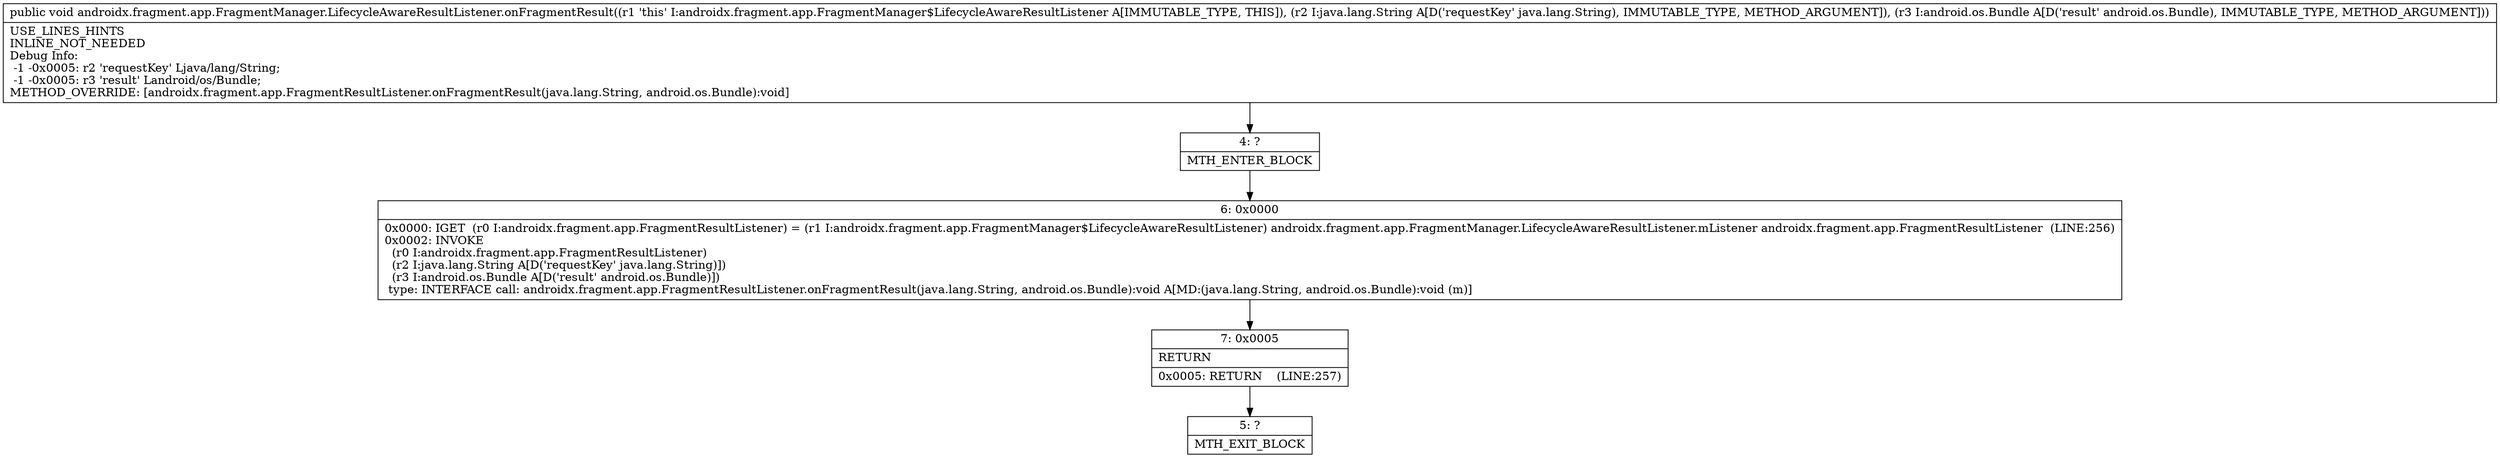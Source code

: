 digraph "CFG forandroidx.fragment.app.FragmentManager.LifecycleAwareResultListener.onFragmentResult(Ljava\/lang\/String;Landroid\/os\/Bundle;)V" {
Node_4 [shape=record,label="{4\:\ ?|MTH_ENTER_BLOCK\l}"];
Node_6 [shape=record,label="{6\:\ 0x0000|0x0000: IGET  (r0 I:androidx.fragment.app.FragmentResultListener) = (r1 I:androidx.fragment.app.FragmentManager$LifecycleAwareResultListener) androidx.fragment.app.FragmentManager.LifecycleAwareResultListener.mListener androidx.fragment.app.FragmentResultListener  (LINE:256)\l0x0002: INVOKE  \l  (r0 I:androidx.fragment.app.FragmentResultListener)\l  (r2 I:java.lang.String A[D('requestKey' java.lang.String)])\l  (r3 I:android.os.Bundle A[D('result' android.os.Bundle)])\l type: INTERFACE call: androidx.fragment.app.FragmentResultListener.onFragmentResult(java.lang.String, android.os.Bundle):void A[MD:(java.lang.String, android.os.Bundle):void (m)]\l}"];
Node_7 [shape=record,label="{7\:\ 0x0005|RETURN\l|0x0005: RETURN    (LINE:257)\l}"];
Node_5 [shape=record,label="{5\:\ ?|MTH_EXIT_BLOCK\l}"];
MethodNode[shape=record,label="{public void androidx.fragment.app.FragmentManager.LifecycleAwareResultListener.onFragmentResult((r1 'this' I:androidx.fragment.app.FragmentManager$LifecycleAwareResultListener A[IMMUTABLE_TYPE, THIS]), (r2 I:java.lang.String A[D('requestKey' java.lang.String), IMMUTABLE_TYPE, METHOD_ARGUMENT]), (r3 I:android.os.Bundle A[D('result' android.os.Bundle), IMMUTABLE_TYPE, METHOD_ARGUMENT]))  | USE_LINES_HINTS\lINLINE_NOT_NEEDED\lDebug Info:\l  \-1 \-0x0005: r2 'requestKey' Ljava\/lang\/String;\l  \-1 \-0x0005: r3 'result' Landroid\/os\/Bundle;\lMETHOD_OVERRIDE: [androidx.fragment.app.FragmentResultListener.onFragmentResult(java.lang.String, android.os.Bundle):void]\l}"];
MethodNode -> Node_4;Node_4 -> Node_6;
Node_6 -> Node_7;
Node_7 -> Node_5;
}


